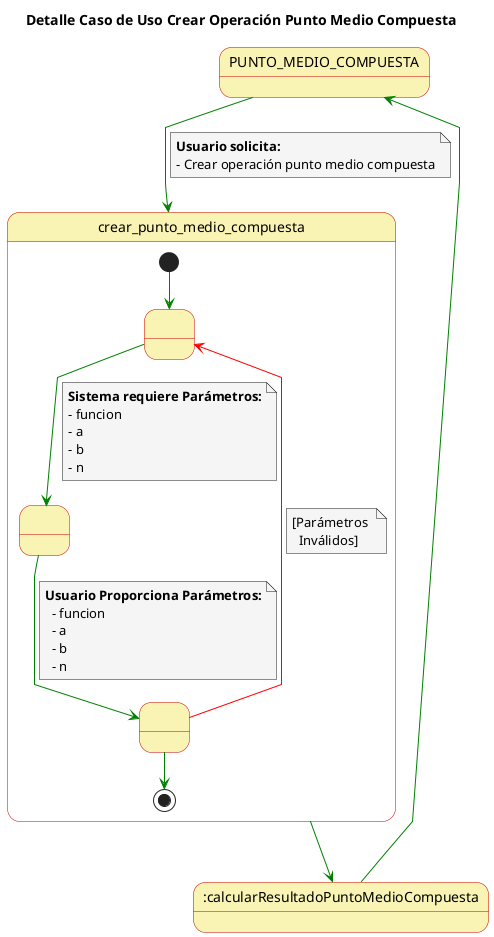 @startuml

top to bottom direction

skinparam state {
  BackgroundColor #faf4b4
  BorderColor #c90000
}

skinparam note {
  BackgroundColor #f5f5f5
}

skinparam linetype polyline

title Detalle Caso de Uso Crear Operación Punto Medio Compuesta

state PUNTO_MEDIO_COMPUESTA

PUNTO_MEDIO_COMPUESTA-[#green]-> crear_punto_medio_compuesta
note on link
  **Usuario solicita:**
  - Crear operación punto medio compuesta
end note

state crear_punto_medio_compuesta{
  state 1 as " "
  state 2 as " "
  state 3 as " "
  
  [*] -[#green]-> 1
  1 -[#green]-> 2
  note on link
      **Sistema requiere Parámetros:**
      - funcion
      - a
      - b
      - n
  end note
  2 -[#green]-> 3
  note on link
    **Usuario Proporciona Parámetros:**
      - funcion
      - a
      - b
      - n
  end note
  3 -[#red]-> 1
  note on link
    [Parámetros 
      Inválidos]
  end note
  3 -[#green]-> [*]

}

crear_punto_medio_compuesta-[#green]-> :calcularResultadoPuntoMedioCompuesta

:calcularResultadoPuntoMedioCompuesta-[#green]-> PUNTO_MEDIO_COMPUESTA

@enduml